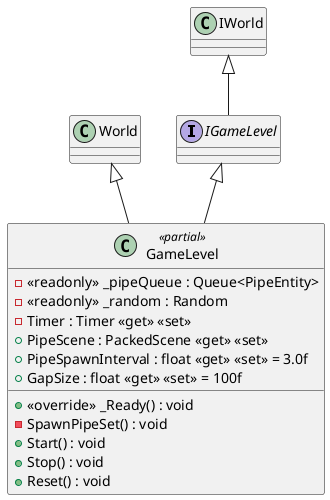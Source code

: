 @startuml
interface IGameLevel {
}
class GameLevel <<partial>> {
    - <<readonly>> _pipeQueue : Queue<PipeEntity>
    - <<readonly>> _random : Random
    - Timer : Timer <<get>> <<set>>
    + PipeScene : PackedScene <<get>> <<set>>
    + PipeSpawnInterval : float <<get>> <<set>> = 3.0f
    + GapSize : float <<get>> <<set>> = 100f
    + <<override>> _Ready() : void
    - SpawnPipeSet() : void
    + Start() : void
    + Stop() : void
    + Reset() : void
}
IWorld <|-- IGameLevel
World <|-- GameLevel
IGameLevel <|-- GameLevel
@enduml
